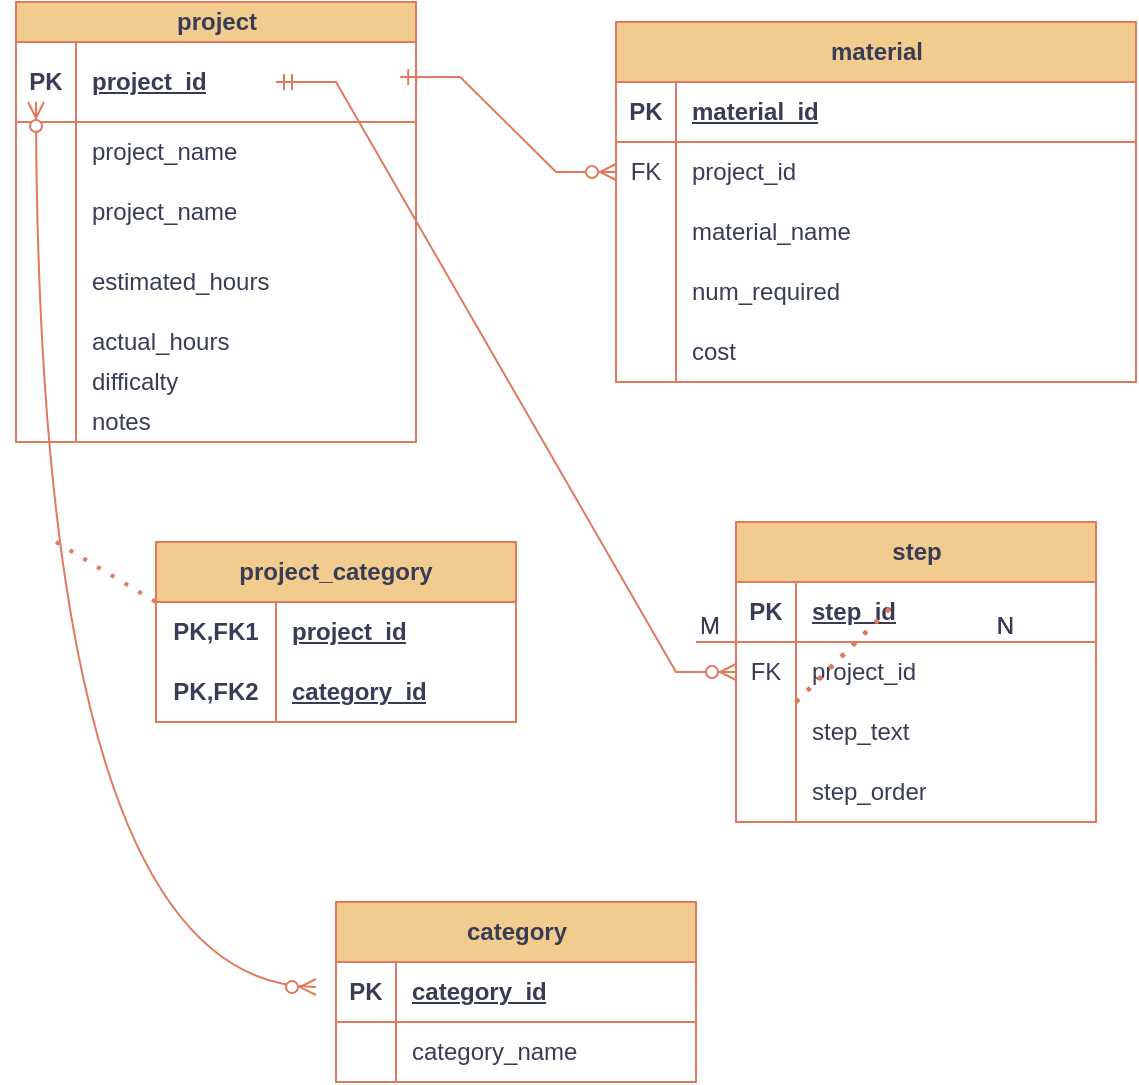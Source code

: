 <mxfile version="26.0.9">
  <diagram name="Page-1" id="S1HbZuAqzPJeGcH923CG">
    <mxGraphModel dx="1195" dy="725" grid="1" gridSize="10" guides="1" tooltips="1" connect="1" arrows="1" fold="1" page="1" pageScale="1" pageWidth="850" pageHeight="1100" math="0" shadow="0">
      <root>
        <mxCell id="0" />
        <mxCell id="1" parent="0" />
        <mxCell id="WQTAK4eOnuSLH09O7ZjU-1" value="project" style="shape=table;startSize=20;container=1;collapsible=1;childLayout=tableLayout;fixedRows=1;rowLines=0;fontStyle=1;align=center;resizeLast=1;html=1;labelBackgroundColor=none;fillColor=#F2CC8F;strokeColor=#E07A5F;fontColor=#393C56;" vertex="1" parent="1">
          <mxGeometry x="170" y="30" width="200" height="220" as="geometry">
            <mxRectangle x="30" y="20" width="80" height="30" as="alternateBounds" />
          </mxGeometry>
        </mxCell>
        <mxCell id="WQTAK4eOnuSLH09O7ZjU-2" value="" style="shape=tableRow;horizontal=0;startSize=0;swimlaneHead=0;swimlaneBody=0;fillColor=none;collapsible=0;dropTarget=0;points=[[0,0.5],[1,0.5]];portConstraint=eastwest;top=0;left=0;right=0;bottom=1;labelBackgroundColor=none;strokeColor=#E07A5F;fontColor=#393C56;" vertex="1" parent="WQTAK4eOnuSLH09O7ZjU-1">
          <mxGeometry y="20" width="200" height="40" as="geometry" />
        </mxCell>
        <mxCell id="WQTAK4eOnuSLH09O7ZjU-3" value="PK" style="shape=partialRectangle;connectable=0;fillColor=none;top=0;left=0;bottom=0;right=0;fontStyle=1;overflow=hidden;whiteSpace=wrap;html=1;labelBackgroundColor=none;strokeColor=#E07A5F;fontColor=#393C56;" vertex="1" parent="WQTAK4eOnuSLH09O7ZjU-2">
          <mxGeometry width="30" height="40" as="geometry">
            <mxRectangle width="30" height="40" as="alternateBounds" />
          </mxGeometry>
        </mxCell>
        <mxCell id="WQTAK4eOnuSLH09O7ZjU-4" value="project_id" style="shape=partialRectangle;connectable=0;fillColor=none;top=0;left=0;bottom=0;right=0;align=left;spacingLeft=6;fontStyle=5;overflow=hidden;whiteSpace=wrap;html=1;labelBackgroundColor=none;strokeColor=#E07A5F;fontColor=#393C56;" vertex="1" parent="WQTAK4eOnuSLH09O7ZjU-2">
          <mxGeometry x="30" width="170" height="40" as="geometry">
            <mxRectangle width="170" height="40" as="alternateBounds" />
          </mxGeometry>
        </mxCell>
        <mxCell id="WQTAK4eOnuSLH09O7ZjU-135" value="" style="shape=tableRow;horizontal=0;startSize=0;swimlaneHead=0;swimlaneBody=0;fillColor=none;collapsible=0;dropTarget=0;points=[[0,0.5],[1,0.5]];portConstraint=eastwest;top=0;left=0;right=0;bottom=0;labelBackgroundColor=none;strokeColor=#E07A5F;fontColor=#393C56;" vertex="1" parent="WQTAK4eOnuSLH09O7ZjU-1">
          <mxGeometry y="60" width="200" height="30" as="geometry" />
        </mxCell>
        <mxCell id="WQTAK4eOnuSLH09O7ZjU-136" value="" style="shape=partialRectangle;connectable=0;fillColor=none;top=0;left=0;bottom=0;right=0;editable=1;overflow=hidden;whiteSpace=wrap;html=1;labelBackgroundColor=none;strokeColor=#E07A5F;fontColor=#393C56;" vertex="1" parent="WQTAK4eOnuSLH09O7ZjU-135">
          <mxGeometry width="30" height="30" as="geometry">
            <mxRectangle width="30" height="30" as="alternateBounds" />
          </mxGeometry>
        </mxCell>
        <mxCell id="WQTAK4eOnuSLH09O7ZjU-137" value="project_name" style="shape=partialRectangle;connectable=0;fillColor=none;top=0;left=0;bottom=0;right=0;align=left;spacingLeft=6;overflow=hidden;whiteSpace=wrap;html=1;labelBackgroundColor=none;strokeColor=#E07A5F;fontColor=#393C56;" vertex="1" parent="WQTAK4eOnuSLH09O7ZjU-135">
          <mxGeometry x="30" width="170" height="30" as="geometry">
            <mxRectangle width="170" height="30" as="alternateBounds" />
          </mxGeometry>
        </mxCell>
        <mxCell id="WQTAK4eOnuSLH09O7ZjU-5" value="" style="shape=tableRow;horizontal=0;startSize=0;swimlaneHead=0;swimlaneBody=0;fillColor=none;collapsible=0;dropTarget=0;points=[[0,0.5],[1,0.5]];portConstraint=eastwest;top=0;left=0;right=0;bottom=0;labelBackgroundColor=none;strokeColor=#E07A5F;fontColor=#393C56;" vertex="1" parent="WQTAK4eOnuSLH09O7ZjU-1">
          <mxGeometry y="90" width="200" height="30" as="geometry" />
        </mxCell>
        <mxCell id="WQTAK4eOnuSLH09O7ZjU-6" value="" style="shape=partialRectangle;connectable=0;fillColor=none;top=0;left=0;bottom=0;right=0;editable=1;overflow=hidden;whiteSpace=wrap;html=1;labelBackgroundColor=none;strokeColor=#E07A5F;fontColor=#393C56;" vertex="1" parent="WQTAK4eOnuSLH09O7ZjU-5">
          <mxGeometry width="30" height="30" as="geometry">
            <mxRectangle width="30" height="30" as="alternateBounds" />
          </mxGeometry>
        </mxCell>
        <mxCell id="WQTAK4eOnuSLH09O7ZjU-7" value="project_name" style="shape=partialRectangle;connectable=0;fillColor=none;top=0;left=0;bottom=0;right=0;align=left;spacingLeft=6;overflow=hidden;whiteSpace=wrap;html=1;labelBackgroundColor=none;strokeColor=#E07A5F;fontColor=#393C56;" vertex="1" parent="WQTAK4eOnuSLH09O7ZjU-5">
          <mxGeometry x="30" width="170" height="30" as="geometry">
            <mxRectangle width="170" height="30" as="alternateBounds" />
          </mxGeometry>
        </mxCell>
        <mxCell id="WQTAK4eOnuSLH09O7ZjU-8" value="" style="shape=tableRow;horizontal=0;startSize=0;swimlaneHead=0;swimlaneBody=0;fillColor=none;collapsible=0;dropTarget=0;points=[[0,0.5],[1,0.5]];portConstraint=eastwest;top=0;left=0;right=0;bottom=0;labelBackgroundColor=none;strokeColor=#E07A5F;fontColor=#393C56;" vertex="1" parent="WQTAK4eOnuSLH09O7ZjU-1">
          <mxGeometry y="120" width="200" height="40" as="geometry" />
        </mxCell>
        <mxCell id="WQTAK4eOnuSLH09O7ZjU-9" value="" style="shape=partialRectangle;connectable=0;fillColor=none;top=0;left=0;bottom=0;right=0;editable=1;overflow=hidden;whiteSpace=wrap;html=1;labelBackgroundColor=none;strokeColor=#E07A5F;fontColor=#393C56;" vertex="1" parent="WQTAK4eOnuSLH09O7ZjU-8">
          <mxGeometry width="30" height="40" as="geometry">
            <mxRectangle width="30" height="40" as="alternateBounds" />
          </mxGeometry>
        </mxCell>
        <mxCell id="WQTAK4eOnuSLH09O7ZjU-10" value="estimated_hours" style="shape=partialRectangle;connectable=0;fillColor=none;top=0;left=0;bottom=0;right=0;align=left;spacingLeft=6;overflow=hidden;whiteSpace=wrap;html=1;labelBackgroundColor=none;strokeColor=#E07A5F;fontColor=#393C56;" vertex="1" parent="WQTAK4eOnuSLH09O7ZjU-8">
          <mxGeometry x="30" width="170" height="40" as="geometry">
            <mxRectangle width="170" height="40" as="alternateBounds" />
          </mxGeometry>
        </mxCell>
        <mxCell id="WQTAK4eOnuSLH09O7ZjU-11" value="" style="shape=tableRow;horizontal=0;startSize=0;swimlaneHead=0;swimlaneBody=0;fillColor=none;collapsible=0;dropTarget=0;points=[[0,0.5],[1,0.5]];portConstraint=eastwest;top=0;left=0;right=0;bottom=0;labelBackgroundColor=none;strokeColor=#E07A5F;fontColor=#393C56;" vertex="1" parent="WQTAK4eOnuSLH09O7ZjU-1">
          <mxGeometry y="160" width="200" height="20" as="geometry" />
        </mxCell>
        <mxCell id="WQTAK4eOnuSLH09O7ZjU-12" value="" style="shape=partialRectangle;connectable=0;fillColor=none;top=0;left=0;bottom=0;right=0;editable=1;overflow=hidden;whiteSpace=wrap;html=1;labelBackgroundColor=none;strokeColor=#E07A5F;fontColor=#393C56;" vertex="1" parent="WQTAK4eOnuSLH09O7ZjU-11">
          <mxGeometry width="30" height="20" as="geometry">
            <mxRectangle width="30" height="20" as="alternateBounds" />
          </mxGeometry>
        </mxCell>
        <mxCell id="WQTAK4eOnuSLH09O7ZjU-13" value="actual_hours" style="shape=partialRectangle;connectable=0;fillColor=none;top=0;left=0;bottom=0;right=0;align=left;spacingLeft=6;overflow=hidden;whiteSpace=wrap;html=1;labelBackgroundColor=none;strokeColor=#E07A5F;fontColor=#393C56;" vertex="1" parent="WQTAK4eOnuSLH09O7ZjU-11">
          <mxGeometry x="30" width="170" height="20" as="geometry">
            <mxRectangle width="170" height="20" as="alternateBounds" />
          </mxGeometry>
        </mxCell>
        <mxCell id="WQTAK4eOnuSLH09O7ZjU-27" style="shape=tableRow;horizontal=0;startSize=0;swimlaneHead=0;swimlaneBody=0;fillColor=none;collapsible=0;dropTarget=0;points=[[0,0.5],[1,0.5]];portConstraint=eastwest;top=0;left=0;right=0;bottom=0;labelBackgroundColor=none;strokeColor=#E07A5F;fontColor=#393C56;" vertex="1" parent="WQTAK4eOnuSLH09O7ZjU-1">
          <mxGeometry y="180" width="200" height="20" as="geometry" />
        </mxCell>
        <mxCell id="WQTAK4eOnuSLH09O7ZjU-28" style="shape=partialRectangle;connectable=0;fillColor=none;top=0;left=0;bottom=0;right=0;editable=1;overflow=hidden;whiteSpace=wrap;html=1;labelBackgroundColor=none;strokeColor=#E07A5F;fontColor=#393C56;" vertex="1" parent="WQTAK4eOnuSLH09O7ZjU-27">
          <mxGeometry width="30" height="20" as="geometry">
            <mxRectangle width="30" height="20" as="alternateBounds" />
          </mxGeometry>
        </mxCell>
        <mxCell id="WQTAK4eOnuSLH09O7ZjU-29" value="difficalty" style="shape=partialRectangle;connectable=0;fillColor=none;top=0;left=0;bottom=0;right=0;align=left;spacingLeft=6;overflow=hidden;whiteSpace=wrap;html=1;labelBackgroundColor=none;strokeColor=#E07A5F;fontColor=#393C56;" vertex="1" parent="WQTAK4eOnuSLH09O7ZjU-27">
          <mxGeometry x="30" width="170" height="20" as="geometry">
            <mxRectangle width="170" height="20" as="alternateBounds" />
          </mxGeometry>
        </mxCell>
        <mxCell id="WQTAK4eOnuSLH09O7ZjU-30" style="shape=tableRow;horizontal=0;startSize=0;swimlaneHead=0;swimlaneBody=0;fillColor=none;collapsible=0;dropTarget=0;points=[[0,0.5],[1,0.5]];portConstraint=eastwest;top=0;left=0;right=0;bottom=0;labelBackgroundColor=none;strokeColor=#E07A5F;fontColor=#393C56;" vertex="1" parent="WQTAK4eOnuSLH09O7ZjU-1">
          <mxGeometry y="200" width="200" height="20" as="geometry" />
        </mxCell>
        <mxCell id="WQTAK4eOnuSLH09O7ZjU-31" style="shape=partialRectangle;connectable=0;fillColor=none;top=0;left=0;bottom=0;right=0;editable=1;overflow=hidden;whiteSpace=wrap;html=1;labelBackgroundColor=none;strokeColor=#E07A5F;fontColor=#393C56;" vertex="1" parent="WQTAK4eOnuSLH09O7ZjU-30">
          <mxGeometry width="30" height="20" as="geometry">
            <mxRectangle width="30" height="20" as="alternateBounds" />
          </mxGeometry>
        </mxCell>
        <mxCell id="WQTAK4eOnuSLH09O7ZjU-32" value="notes" style="shape=partialRectangle;connectable=0;fillColor=none;top=0;left=0;bottom=0;right=0;align=left;spacingLeft=6;overflow=hidden;whiteSpace=wrap;html=1;labelBackgroundColor=none;strokeColor=#E07A5F;fontColor=#393C56;" vertex="1" parent="WQTAK4eOnuSLH09O7ZjU-30">
          <mxGeometry x="30" width="170" height="20" as="geometry">
            <mxRectangle width="170" height="20" as="alternateBounds" />
          </mxGeometry>
        </mxCell>
        <mxCell id="WQTAK4eOnuSLH09O7ZjU-138" style="edgeStyle=none;rounded=0;orthogonalLoop=1;jettySize=auto;html=1;exitX=0;exitY=0.25;exitDx=0;exitDy=0;labelBackgroundColor=none;strokeColor=#E07A5F;fontColor=default;" edge="1" parent="WQTAK4eOnuSLH09O7ZjU-1" source="WQTAK4eOnuSLH09O7ZjU-1" target="WQTAK4eOnuSLH09O7ZjU-2">
          <mxGeometry relative="1" as="geometry" />
        </mxCell>
        <mxCell id="WQTAK4eOnuSLH09O7ZjU-33" value="material" style="shape=table;startSize=30;container=1;collapsible=1;childLayout=tableLayout;fixedRows=1;rowLines=0;fontStyle=1;align=center;resizeLast=1;html=1;labelBackgroundColor=none;fillColor=#F2CC8F;strokeColor=#E07A5F;fontColor=#393C56;" vertex="1" parent="1">
          <mxGeometry x="470" y="40" width="260" height="180" as="geometry" />
        </mxCell>
        <mxCell id="WQTAK4eOnuSLH09O7ZjU-34" value="" style="shape=tableRow;horizontal=0;startSize=0;swimlaneHead=0;swimlaneBody=0;fillColor=none;collapsible=0;dropTarget=0;points=[[0,0.5],[1,0.5]];portConstraint=eastwest;top=0;left=0;right=0;bottom=1;labelBackgroundColor=none;strokeColor=#E07A5F;fontColor=#393C56;" vertex="1" parent="WQTAK4eOnuSLH09O7ZjU-33">
          <mxGeometry y="30" width="260" height="30" as="geometry" />
        </mxCell>
        <mxCell id="WQTAK4eOnuSLH09O7ZjU-35" value="PK" style="shape=partialRectangle;connectable=0;fillColor=none;top=0;left=0;bottom=0;right=0;fontStyle=1;overflow=hidden;whiteSpace=wrap;html=1;labelBackgroundColor=none;strokeColor=#E07A5F;fontColor=#393C56;" vertex="1" parent="WQTAK4eOnuSLH09O7ZjU-34">
          <mxGeometry width="30" height="30" as="geometry">
            <mxRectangle width="30" height="30" as="alternateBounds" />
          </mxGeometry>
        </mxCell>
        <mxCell id="WQTAK4eOnuSLH09O7ZjU-36" value="material_id" style="shape=partialRectangle;connectable=0;fillColor=none;top=0;left=0;bottom=0;right=0;align=left;spacingLeft=6;fontStyle=5;overflow=hidden;whiteSpace=wrap;html=1;labelBackgroundColor=none;strokeColor=#E07A5F;fontColor=#393C56;" vertex="1" parent="WQTAK4eOnuSLH09O7ZjU-34">
          <mxGeometry x="30" width="230" height="30" as="geometry">
            <mxRectangle width="230" height="30" as="alternateBounds" />
          </mxGeometry>
        </mxCell>
        <mxCell id="WQTAK4eOnuSLH09O7ZjU-37" value="" style="shape=tableRow;horizontal=0;startSize=0;swimlaneHead=0;swimlaneBody=0;fillColor=none;collapsible=0;dropTarget=0;points=[[0,0.5],[1,0.5]];portConstraint=eastwest;top=0;left=0;right=0;bottom=0;labelBackgroundColor=none;strokeColor=#E07A5F;fontColor=#393C56;" vertex="1" parent="WQTAK4eOnuSLH09O7ZjU-33">
          <mxGeometry y="60" width="260" height="30" as="geometry" />
        </mxCell>
        <mxCell id="WQTAK4eOnuSLH09O7ZjU-38" value="FK" style="shape=partialRectangle;connectable=0;fillColor=none;top=0;left=0;bottom=0;right=0;editable=1;overflow=hidden;whiteSpace=wrap;html=1;labelBackgroundColor=none;strokeColor=#E07A5F;fontColor=#393C56;" vertex="1" parent="WQTAK4eOnuSLH09O7ZjU-37">
          <mxGeometry width="30" height="30" as="geometry">
            <mxRectangle width="30" height="30" as="alternateBounds" />
          </mxGeometry>
        </mxCell>
        <mxCell id="WQTAK4eOnuSLH09O7ZjU-39" value="project_id" style="shape=partialRectangle;connectable=0;fillColor=none;top=0;left=0;bottom=0;right=0;align=left;spacingLeft=6;overflow=hidden;whiteSpace=wrap;html=1;labelBackgroundColor=none;strokeColor=#E07A5F;fontColor=#393C56;" vertex="1" parent="WQTAK4eOnuSLH09O7ZjU-37">
          <mxGeometry x="30" width="230" height="30" as="geometry">
            <mxRectangle width="230" height="30" as="alternateBounds" />
          </mxGeometry>
        </mxCell>
        <mxCell id="WQTAK4eOnuSLH09O7ZjU-40" value="" style="shape=tableRow;horizontal=0;startSize=0;swimlaneHead=0;swimlaneBody=0;fillColor=none;collapsible=0;dropTarget=0;points=[[0,0.5],[1,0.5]];portConstraint=eastwest;top=0;left=0;right=0;bottom=0;labelBackgroundColor=none;strokeColor=#E07A5F;fontColor=#393C56;" vertex="1" parent="WQTAK4eOnuSLH09O7ZjU-33">
          <mxGeometry y="90" width="260" height="30" as="geometry" />
        </mxCell>
        <mxCell id="WQTAK4eOnuSLH09O7ZjU-41" value="" style="shape=partialRectangle;connectable=0;fillColor=none;top=0;left=0;bottom=0;right=0;editable=1;overflow=hidden;whiteSpace=wrap;html=1;labelBackgroundColor=none;strokeColor=#E07A5F;fontColor=#393C56;" vertex="1" parent="WQTAK4eOnuSLH09O7ZjU-40">
          <mxGeometry width="30" height="30" as="geometry">
            <mxRectangle width="30" height="30" as="alternateBounds" />
          </mxGeometry>
        </mxCell>
        <mxCell id="WQTAK4eOnuSLH09O7ZjU-42" value="material_name" style="shape=partialRectangle;connectable=0;fillColor=none;top=0;left=0;bottom=0;right=0;align=left;spacingLeft=6;overflow=hidden;whiteSpace=wrap;html=1;labelBackgroundColor=none;strokeColor=#E07A5F;fontColor=#393C56;" vertex="1" parent="WQTAK4eOnuSLH09O7ZjU-40">
          <mxGeometry x="30" width="230" height="30" as="geometry">
            <mxRectangle width="230" height="30" as="alternateBounds" />
          </mxGeometry>
        </mxCell>
        <mxCell id="WQTAK4eOnuSLH09O7ZjU-43" value="" style="shape=tableRow;horizontal=0;startSize=0;swimlaneHead=0;swimlaneBody=0;fillColor=none;collapsible=0;dropTarget=0;points=[[0,0.5],[1,0.5]];portConstraint=eastwest;top=0;left=0;right=0;bottom=0;labelBackgroundColor=none;strokeColor=#E07A5F;fontColor=#393C56;" vertex="1" parent="WQTAK4eOnuSLH09O7ZjU-33">
          <mxGeometry y="120" width="260" height="30" as="geometry" />
        </mxCell>
        <mxCell id="WQTAK4eOnuSLH09O7ZjU-44" value="" style="shape=partialRectangle;connectable=0;fillColor=none;top=0;left=0;bottom=0;right=0;editable=1;overflow=hidden;whiteSpace=wrap;html=1;labelBackgroundColor=none;strokeColor=#E07A5F;fontColor=#393C56;" vertex="1" parent="WQTAK4eOnuSLH09O7ZjU-43">
          <mxGeometry width="30" height="30" as="geometry">
            <mxRectangle width="30" height="30" as="alternateBounds" />
          </mxGeometry>
        </mxCell>
        <mxCell id="WQTAK4eOnuSLH09O7ZjU-45" value="num_required" style="shape=partialRectangle;connectable=0;fillColor=none;top=0;left=0;bottom=0;right=0;align=left;spacingLeft=6;overflow=hidden;whiteSpace=wrap;html=1;labelBackgroundColor=none;strokeColor=#E07A5F;fontColor=#393C56;" vertex="1" parent="WQTAK4eOnuSLH09O7ZjU-43">
          <mxGeometry x="30" width="230" height="30" as="geometry">
            <mxRectangle width="230" height="30" as="alternateBounds" />
          </mxGeometry>
        </mxCell>
        <mxCell id="WQTAK4eOnuSLH09O7ZjU-65" style="shape=tableRow;horizontal=0;startSize=0;swimlaneHead=0;swimlaneBody=0;fillColor=none;collapsible=0;dropTarget=0;points=[[0,0.5],[1,0.5]];portConstraint=eastwest;top=0;left=0;right=0;bottom=0;labelBackgroundColor=none;strokeColor=#E07A5F;fontColor=#393C56;" vertex="1" parent="WQTAK4eOnuSLH09O7ZjU-33">
          <mxGeometry y="150" width="260" height="30" as="geometry" />
        </mxCell>
        <mxCell id="WQTAK4eOnuSLH09O7ZjU-66" style="shape=partialRectangle;connectable=0;fillColor=none;top=0;left=0;bottom=0;right=0;editable=1;overflow=hidden;whiteSpace=wrap;html=1;labelBackgroundColor=none;strokeColor=#E07A5F;fontColor=#393C56;" vertex="1" parent="WQTAK4eOnuSLH09O7ZjU-65">
          <mxGeometry width="30" height="30" as="geometry">
            <mxRectangle width="30" height="30" as="alternateBounds" />
          </mxGeometry>
        </mxCell>
        <mxCell id="WQTAK4eOnuSLH09O7ZjU-67" value="cost" style="shape=partialRectangle;connectable=0;fillColor=none;top=0;left=0;bottom=0;right=0;align=left;spacingLeft=6;overflow=hidden;whiteSpace=wrap;html=1;labelBackgroundColor=none;strokeColor=#E07A5F;fontColor=#393C56;" vertex="1" parent="WQTAK4eOnuSLH09O7ZjU-65">
          <mxGeometry x="30" width="230" height="30" as="geometry">
            <mxRectangle width="230" height="30" as="alternateBounds" />
          </mxGeometry>
        </mxCell>
        <mxCell id="WQTAK4eOnuSLH09O7ZjU-100" value="project_category" style="shape=table;startSize=30;container=1;collapsible=1;childLayout=tableLayout;fixedRows=1;rowLines=0;fontStyle=1;align=center;resizeLast=1;html=1;whiteSpace=wrap;labelBackgroundColor=none;fillColor=#F2CC8F;strokeColor=#E07A5F;fontColor=#393C56;" vertex="1" parent="1">
          <mxGeometry x="240" y="300" width="180" height="90" as="geometry" />
        </mxCell>
        <mxCell id="WQTAK4eOnuSLH09O7ZjU-101" value="" style="shape=tableRow;horizontal=0;startSize=0;swimlaneHead=0;swimlaneBody=0;fillColor=none;collapsible=0;dropTarget=0;points=[[0,0.5],[1,0.5]];portConstraint=eastwest;top=0;left=0;right=0;bottom=0;html=1;labelBackgroundColor=none;strokeColor=#E07A5F;fontColor=#393C56;" vertex="1" parent="WQTAK4eOnuSLH09O7ZjU-100">
          <mxGeometry y="30" width="180" height="30" as="geometry" />
        </mxCell>
        <mxCell id="WQTAK4eOnuSLH09O7ZjU-102" value="PK,FK1" style="shape=partialRectangle;connectable=0;fillColor=none;top=0;left=0;bottom=0;right=0;fontStyle=1;overflow=hidden;html=1;whiteSpace=wrap;labelBackgroundColor=none;strokeColor=#E07A5F;fontColor=#393C56;" vertex="1" parent="WQTAK4eOnuSLH09O7ZjU-101">
          <mxGeometry width="60" height="30" as="geometry">
            <mxRectangle width="60" height="30" as="alternateBounds" />
          </mxGeometry>
        </mxCell>
        <mxCell id="WQTAK4eOnuSLH09O7ZjU-103" value="project_id" style="shape=partialRectangle;connectable=0;fillColor=none;top=0;left=0;bottom=0;right=0;align=left;spacingLeft=6;fontStyle=5;overflow=hidden;html=1;whiteSpace=wrap;labelBackgroundColor=none;strokeColor=#E07A5F;fontColor=#393C56;" vertex="1" parent="WQTAK4eOnuSLH09O7ZjU-101">
          <mxGeometry x="60" width="120" height="30" as="geometry">
            <mxRectangle width="120" height="30" as="alternateBounds" />
          </mxGeometry>
        </mxCell>
        <mxCell id="WQTAK4eOnuSLH09O7ZjU-104" value="" style="shape=tableRow;horizontal=0;startSize=0;swimlaneHead=0;swimlaneBody=0;fillColor=none;collapsible=0;dropTarget=0;points=[[0,0.5],[1,0.5]];portConstraint=eastwest;top=0;left=0;right=0;bottom=1;html=1;labelBackgroundColor=none;strokeColor=#E07A5F;fontColor=#393C56;" vertex="1" parent="WQTAK4eOnuSLH09O7ZjU-100">
          <mxGeometry y="60" width="180" height="30" as="geometry" />
        </mxCell>
        <mxCell id="WQTAK4eOnuSLH09O7ZjU-105" value="PK,FK2" style="shape=partialRectangle;connectable=0;fillColor=none;top=0;left=0;bottom=0;right=0;fontStyle=1;overflow=hidden;html=1;whiteSpace=wrap;labelBackgroundColor=none;strokeColor=#E07A5F;fontColor=#393C56;" vertex="1" parent="WQTAK4eOnuSLH09O7ZjU-104">
          <mxGeometry width="60" height="30" as="geometry">
            <mxRectangle width="60" height="30" as="alternateBounds" />
          </mxGeometry>
        </mxCell>
        <mxCell id="WQTAK4eOnuSLH09O7ZjU-106" value="category_id" style="shape=partialRectangle;connectable=0;fillColor=none;top=0;left=0;bottom=0;right=0;align=left;spacingLeft=6;fontStyle=5;overflow=hidden;html=1;whiteSpace=wrap;labelBackgroundColor=none;strokeColor=#E07A5F;fontColor=#393C56;" vertex="1" parent="WQTAK4eOnuSLH09O7ZjU-104">
          <mxGeometry x="60" width="120" height="30" as="geometry">
            <mxRectangle width="120" height="30" as="alternateBounds" />
          </mxGeometry>
        </mxCell>
        <mxCell id="WQTAK4eOnuSLH09O7ZjU-113" value="category" style="shape=table;startSize=30;container=1;collapsible=1;childLayout=tableLayout;fixedRows=1;rowLines=0;fontStyle=1;align=center;resizeLast=1;html=1;labelBackgroundColor=none;fillColor=#F2CC8F;strokeColor=#E07A5F;fontColor=#393C56;" vertex="1" parent="1">
          <mxGeometry x="330" y="480" width="180" height="90" as="geometry" />
        </mxCell>
        <mxCell id="WQTAK4eOnuSLH09O7ZjU-114" value="" style="shape=tableRow;horizontal=0;startSize=0;swimlaneHead=0;swimlaneBody=0;fillColor=none;collapsible=0;dropTarget=0;points=[[0,0.5],[1,0.5]];portConstraint=eastwest;top=0;left=0;right=0;bottom=1;labelBackgroundColor=none;strokeColor=#E07A5F;fontColor=#393C56;" vertex="1" parent="WQTAK4eOnuSLH09O7ZjU-113">
          <mxGeometry y="30" width="180" height="30" as="geometry" />
        </mxCell>
        <mxCell id="WQTAK4eOnuSLH09O7ZjU-115" value="PK" style="shape=partialRectangle;connectable=0;fillColor=none;top=0;left=0;bottom=0;right=0;fontStyle=1;overflow=hidden;whiteSpace=wrap;html=1;labelBackgroundColor=none;strokeColor=#E07A5F;fontColor=#393C56;" vertex="1" parent="WQTAK4eOnuSLH09O7ZjU-114">
          <mxGeometry width="30" height="30" as="geometry">
            <mxRectangle width="30" height="30" as="alternateBounds" />
          </mxGeometry>
        </mxCell>
        <mxCell id="WQTAK4eOnuSLH09O7ZjU-116" value="category_id" style="shape=partialRectangle;connectable=0;fillColor=none;top=0;left=0;bottom=0;right=0;align=left;spacingLeft=6;fontStyle=5;overflow=hidden;whiteSpace=wrap;html=1;labelBackgroundColor=none;strokeColor=#E07A5F;fontColor=#393C56;" vertex="1" parent="WQTAK4eOnuSLH09O7ZjU-114">
          <mxGeometry x="30" width="150" height="30" as="geometry">
            <mxRectangle width="150" height="30" as="alternateBounds" />
          </mxGeometry>
        </mxCell>
        <mxCell id="WQTAK4eOnuSLH09O7ZjU-117" value="" style="shape=tableRow;horizontal=0;startSize=0;swimlaneHead=0;swimlaneBody=0;fillColor=none;collapsible=0;dropTarget=0;points=[[0,0.5],[1,0.5]];portConstraint=eastwest;top=0;left=0;right=0;bottom=0;labelBackgroundColor=none;strokeColor=#E07A5F;fontColor=#393C56;" vertex="1" parent="WQTAK4eOnuSLH09O7ZjU-113">
          <mxGeometry y="60" width="180" height="30" as="geometry" />
        </mxCell>
        <mxCell id="WQTAK4eOnuSLH09O7ZjU-118" value="" style="shape=partialRectangle;connectable=0;fillColor=none;top=0;left=0;bottom=0;right=0;editable=1;overflow=hidden;whiteSpace=wrap;html=1;labelBackgroundColor=none;strokeColor=#E07A5F;fontColor=#393C56;" vertex="1" parent="WQTAK4eOnuSLH09O7ZjU-117">
          <mxGeometry width="30" height="30" as="geometry">
            <mxRectangle width="30" height="30" as="alternateBounds" />
          </mxGeometry>
        </mxCell>
        <mxCell id="WQTAK4eOnuSLH09O7ZjU-119" value="category_name" style="shape=partialRectangle;connectable=0;fillColor=none;top=0;left=0;bottom=0;right=0;align=left;spacingLeft=6;overflow=hidden;whiteSpace=wrap;html=1;labelBackgroundColor=none;strokeColor=#E07A5F;fontColor=#393C56;" vertex="1" parent="WQTAK4eOnuSLH09O7ZjU-117">
          <mxGeometry x="30" width="150" height="30" as="geometry">
            <mxRectangle width="150" height="30" as="alternateBounds" />
          </mxGeometry>
        </mxCell>
        <mxCell id="WQTAK4eOnuSLH09O7ZjU-129" value="" style="fontSize=12;html=1;endArrow=ERzeroToMany;endFill=1;startArrow=ERzeroToMany;rounded=0;strokeColor=#E07A5F;edgeStyle=orthogonalEdgeStyle;curved=1;labelBackgroundColor=none;fontColor=default;" edge="1" parent="1">
          <mxGeometry width="100" height="100" relative="1" as="geometry">
            <mxPoint x="320" y="522.5" as="sourcePoint" />
            <mxPoint x="180" y="80" as="targetPoint" />
          </mxGeometry>
        </mxCell>
        <mxCell id="WQTAK4eOnuSLH09O7ZjU-131" value="" style="edgeStyle=entityRelationEdgeStyle;fontSize=12;html=1;endArrow=ERzeroToMany;startArrow=ERmandOne;rounded=0;exitX=0.796;exitY=0.375;exitDx=0;exitDy=0;exitPerimeter=0;entryX=0;entryY=0.5;entryDx=0;entryDy=0;strokeColor=#E07A5F;labelBackgroundColor=none;fontColor=default;" edge="1" parent="1" target="WQTAK4eOnuSLH09O7ZjU-37">
          <mxGeometry width="100" height="100" relative="1" as="geometry">
            <mxPoint x="362.1" y="67.5" as="sourcePoint" />
            <mxPoint x="467.9" y="80" as="targetPoint" />
            <Array as="points">
              <mxPoint x="367.9" y="40" />
              <mxPoint x="357.9" y="10" />
            </Array>
          </mxGeometry>
        </mxCell>
        <mxCell id="WQTAK4eOnuSLH09O7ZjU-132" value="" style="edgeStyle=entityRelationEdgeStyle;fontSize=12;html=1;endArrow=ERzeroToMany;startArrow=ERmandOne;rounded=0;strokeColor=#E07A5F;labelBackgroundColor=none;fontColor=default;" edge="1" parent="1" target="WQTAK4eOnuSLH09O7ZjU-87">
          <mxGeometry width="100" height="100" relative="1" as="geometry">
            <mxPoint x="300" y="70" as="sourcePoint" />
            <mxPoint x="400" y="-30" as="targetPoint" />
            <Array as="points">
              <mxPoint x="110" y="-280" />
              <mxPoint x="120" y="-280" />
            </Array>
          </mxGeometry>
        </mxCell>
        <mxCell id="WQTAK4eOnuSLH09O7ZjU-83" value="step" style="shape=table;startSize=30;container=1;collapsible=1;childLayout=tableLayout;fixedRows=1;rowLines=0;fontStyle=1;align=center;resizeLast=1;html=1;labelBackgroundColor=none;fillColor=#F2CC8F;strokeColor=#E07A5F;fontColor=#393C56;" vertex="1" parent="1">
          <mxGeometry x="530" y="290" width="180" height="150" as="geometry" />
        </mxCell>
        <mxCell id="WQTAK4eOnuSLH09O7ZjU-84" value="" style="shape=tableRow;horizontal=0;startSize=0;swimlaneHead=0;swimlaneBody=0;fillColor=none;collapsible=0;dropTarget=0;points=[[0,0.5],[1,0.5]];portConstraint=eastwest;top=0;left=0;right=0;bottom=1;labelBackgroundColor=none;strokeColor=#E07A5F;fontColor=#393C56;" vertex="1" parent="WQTAK4eOnuSLH09O7ZjU-83">
          <mxGeometry y="30" width="180" height="30" as="geometry" />
        </mxCell>
        <mxCell id="WQTAK4eOnuSLH09O7ZjU-85" value="PK" style="shape=partialRectangle;connectable=0;fillColor=none;top=0;left=0;bottom=0;right=0;fontStyle=1;overflow=hidden;whiteSpace=wrap;html=1;labelBackgroundColor=none;strokeColor=#E07A5F;fontColor=#393C56;" vertex="1" parent="WQTAK4eOnuSLH09O7ZjU-84">
          <mxGeometry width="30" height="30" as="geometry">
            <mxRectangle width="30" height="30" as="alternateBounds" />
          </mxGeometry>
        </mxCell>
        <mxCell id="WQTAK4eOnuSLH09O7ZjU-86" value="step_id" style="shape=partialRectangle;connectable=0;fillColor=none;top=0;left=0;bottom=0;right=0;align=left;spacingLeft=6;fontStyle=5;overflow=hidden;whiteSpace=wrap;html=1;labelBackgroundColor=none;strokeColor=#E07A5F;fontColor=#393C56;" vertex="1" parent="WQTAK4eOnuSLH09O7ZjU-84">
          <mxGeometry x="30" width="150" height="30" as="geometry">
            <mxRectangle width="150" height="30" as="alternateBounds" />
          </mxGeometry>
        </mxCell>
        <mxCell id="WQTAK4eOnuSLH09O7ZjU-87" value="" style="shape=tableRow;horizontal=0;startSize=0;swimlaneHead=0;swimlaneBody=0;fillColor=none;collapsible=0;dropTarget=0;points=[[0,0.5],[1,0.5]];portConstraint=eastwest;top=0;left=0;right=0;bottom=0;labelBackgroundColor=none;strokeColor=#E07A5F;fontColor=#393C56;" vertex="1" parent="WQTAK4eOnuSLH09O7ZjU-83">
          <mxGeometry y="60" width="180" height="30" as="geometry" />
        </mxCell>
        <mxCell id="WQTAK4eOnuSLH09O7ZjU-88" value="FK" style="shape=partialRectangle;connectable=0;fillColor=none;top=0;left=0;bottom=0;right=0;editable=1;overflow=hidden;whiteSpace=wrap;html=1;labelBackgroundColor=none;strokeColor=#E07A5F;fontColor=#393C56;" vertex="1" parent="WQTAK4eOnuSLH09O7ZjU-87">
          <mxGeometry width="30" height="30" as="geometry">
            <mxRectangle width="30" height="30" as="alternateBounds" />
          </mxGeometry>
        </mxCell>
        <mxCell id="WQTAK4eOnuSLH09O7ZjU-89" value="project_id" style="shape=partialRectangle;connectable=0;fillColor=none;top=0;left=0;bottom=0;right=0;align=left;spacingLeft=6;overflow=hidden;whiteSpace=wrap;html=1;labelBackgroundColor=none;strokeColor=#E07A5F;fontColor=#393C56;" vertex="1" parent="WQTAK4eOnuSLH09O7ZjU-87">
          <mxGeometry x="30" width="150" height="30" as="geometry">
            <mxRectangle width="150" height="30" as="alternateBounds" />
          </mxGeometry>
        </mxCell>
        <mxCell id="WQTAK4eOnuSLH09O7ZjU-90" value="" style="shape=tableRow;horizontal=0;startSize=0;swimlaneHead=0;swimlaneBody=0;fillColor=none;collapsible=0;dropTarget=0;points=[[0,0.5],[1,0.5]];portConstraint=eastwest;top=0;left=0;right=0;bottom=0;labelBackgroundColor=none;strokeColor=#E07A5F;fontColor=#393C56;" vertex="1" parent="WQTAK4eOnuSLH09O7ZjU-83">
          <mxGeometry y="90" width="180" height="30" as="geometry" />
        </mxCell>
        <mxCell id="WQTAK4eOnuSLH09O7ZjU-91" value="" style="shape=partialRectangle;connectable=0;fillColor=none;top=0;left=0;bottom=0;right=0;editable=1;overflow=hidden;whiteSpace=wrap;html=1;labelBackgroundColor=none;strokeColor=#E07A5F;fontColor=#393C56;" vertex="1" parent="WQTAK4eOnuSLH09O7ZjU-90">
          <mxGeometry width="30" height="30" as="geometry">
            <mxRectangle width="30" height="30" as="alternateBounds" />
          </mxGeometry>
        </mxCell>
        <mxCell id="WQTAK4eOnuSLH09O7ZjU-92" value="step_text" style="shape=partialRectangle;connectable=0;fillColor=none;top=0;left=0;bottom=0;right=0;align=left;spacingLeft=6;overflow=hidden;whiteSpace=wrap;html=1;labelBackgroundColor=none;strokeColor=#E07A5F;fontColor=#393C56;" vertex="1" parent="WQTAK4eOnuSLH09O7ZjU-90">
          <mxGeometry x="30" width="150" height="30" as="geometry">
            <mxRectangle width="150" height="30" as="alternateBounds" />
          </mxGeometry>
        </mxCell>
        <mxCell id="WQTAK4eOnuSLH09O7ZjU-93" value="" style="shape=tableRow;horizontal=0;startSize=0;swimlaneHead=0;swimlaneBody=0;fillColor=none;collapsible=0;dropTarget=0;points=[[0,0.5],[1,0.5]];portConstraint=eastwest;top=0;left=0;right=0;bottom=0;labelBackgroundColor=none;strokeColor=#E07A5F;fontColor=#393C56;" vertex="1" parent="WQTAK4eOnuSLH09O7ZjU-83">
          <mxGeometry y="120" width="180" height="30" as="geometry" />
        </mxCell>
        <mxCell id="WQTAK4eOnuSLH09O7ZjU-94" value="" style="shape=partialRectangle;connectable=0;fillColor=none;top=0;left=0;bottom=0;right=0;editable=1;overflow=hidden;whiteSpace=wrap;html=1;labelBackgroundColor=none;strokeColor=#E07A5F;fontColor=#393C56;" vertex="1" parent="WQTAK4eOnuSLH09O7ZjU-93">
          <mxGeometry width="30" height="30" as="geometry">
            <mxRectangle width="30" height="30" as="alternateBounds" />
          </mxGeometry>
        </mxCell>
        <mxCell id="WQTAK4eOnuSLH09O7ZjU-95" value="step_order" style="shape=partialRectangle;connectable=0;fillColor=none;top=0;left=0;bottom=0;right=0;align=left;spacingLeft=6;overflow=hidden;whiteSpace=wrap;html=1;labelBackgroundColor=none;strokeColor=#E07A5F;fontColor=#393C56;" vertex="1" parent="WQTAK4eOnuSLH09O7ZjU-93">
          <mxGeometry x="30" width="150" height="30" as="geometry">
            <mxRectangle width="150" height="30" as="alternateBounds" />
          </mxGeometry>
        </mxCell>
        <mxCell id="WQTAK4eOnuSLH09O7ZjU-139" value="" style="endArrow=none;html=1;rounded=0;labelBackgroundColor=none;strokeColor=#E07A5F;fontColor=default;" edge="1" parent="1">
          <mxGeometry relative="1" as="geometry">
            <mxPoint x="510" y="350" as="sourcePoint" />
            <mxPoint x="670" y="350" as="targetPoint" />
          </mxGeometry>
        </mxCell>
        <mxCell id="WQTAK4eOnuSLH09O7ZjU-140" value="" style="endArrow=none;html=1;rounded=0;strokeColor=#E07A5F;fontColor=#393C56;fillColor=#F2CC8F;" edge="1" parent="1">
          <mxGeometry relative="1" as="geometry">
            <mxPoint x="510" y="350" as="sourcePoint" />
            <mxPoint x="670" y="350" as="targetPoint" />
          </mxGeometry>
        </mxCell>
        <mxCell id="WQTAK4eOnuSLH09O7ZjU-141" value="" style="endArrow=none;html=1;rounded=0;dashed=1;dashPattern=1 2;strokeColor=#E07A5F;fontColor=#393C56;fillColor=#F2CC8F;" edge="1" parent="1">
          <mxGeometry relative="1" as="geometry">
            <mxPoint x="510" y="350" as="sourcePoint" />
            <mxPoint x="670" y="350" as="targetPoint" />
          </mxGeometry>
        </mxCell>
        <mxCell id="WQTAK4eOnuSLH09O7ZjU-142" value="N" style="resizable=0;html=1;whiteSpace=wrap;align=right;verticalAlign=bottom;strokeColor=#E07A5F;fontColor=#393C56;fillColor=#F2CC8F;" connectable="0" vertex="1" parent="WQTAK4eOnuSLH09O7ZjU-141">
          <mxGeometry x="1" relative="1" as="geometry" />
        </mxCell>
        <mxCell id="WQTAK4eOnuSLH09O7ZjU-143" value="" style="endArrow=none;html=1;rounded=0;strokeColor=#E07A5F;fontColor=#393C56;fillColor=#F2CC8F;" edge="1" parent="1">
          <mxGeometry relative="1" as="geometry">
            <mxPoint x="510" y="350" as="sourcePoint" />
            <mxPoint x="670" y="350" as="targetPoint" />
          </mxGeometry>
        </mxCell>
        <mxCell id="WQTAK4eOnuSLH09O7ZjU-144" value="" style="endArrow=none;html=1;rounded=0;strokeColor=#E07A5F;fontColor=#393C56;fillColor=#F2CC8F;" edge="1" parent="1">
          <mxGeometry relative="1" as="geometry">
            <mxPoint x="510" y="350" as="sourcePoint" />
            <mxPoint x="670" y="350" as="targetPoint" />
          </mxGeometry>
        </mxCell>
        <mxCell id="WQTAK4eOnuSLH09O7ZjU-145" value="M" style="resizable=0;html=1;whiteSpace=wrap;align=left;verticalAlign=bottom;strokeColor=#E07A5F;fontColor=#393C56;fillColor=#F2CC8F;" connectable="0" vertex="1" parent="WQTAK4eOnuSLH09O7ZjU-144">
          <mxGeometry x="-1" relative="1" as="geometry" />
        </mxCell>
        <mxCell id="WQTAK4eOnuSLH09O7ZjU-146" value="N" style="resizable=0;html=1;whiteSpace=wrap;align=right;verticalAlign=bottom;strokeColor=#E07A5F;fontColor=#393C56;fillColor=#F2CC8F;" connectable="0" vertex="1" parent="WQTAK4eOnuSLH09O7ZjU-144">
          <mxGeometry x="1" relative="1" as="geometry" />
        </mxCell>
        <mxCell id="WQTAK4eOnuSLH09O7ZjU-147" value="" style="endArrow=none;html=1;rounded=0;dashed=1;dashPattern=1 2;strokeColor=#E07A5F;fontColor=#393C56;fillColor=#F2CC8F;" edge="1" parent="1">
          <mxGeometry relative="1" as="geometry">
            <mxPoint x="510" y="350" as="sourcePoint" />
            <mxPoint x="670" y="350" as="targetPoint" />
          </mxGeometry>
        </mxCell>
        <mxCell id="WQTAK4eOnuSLH09O7ZjU-148" value="M" style="resizable=0;html=1;whiteSpace=wrap;align=left;verticalAlign=bottom;strokeColor=#E07A5F;fontColor=#393C56;fillColor=#F2CC8F;" connectable="0" vertex="1" parent="WQTAK4eOnuSLH09O7ZjU-147">
          <mxGeometry x="-1" relative="1" as="geometry" />
        </mxCell>
        <mxCell id="WQTAK4eOnuSLH09O7ZjU-149" value="N" style="resizable=0;html=1;whiteSpace=wrap;align=right;verticalAlign=bottom;strokeColor=#E07A5F;fontColor=#393C56;fillColor=#F2CC8F;" connectable="0" vertex="1" parent="WQTAK4eOnuSLH09O7ZjU-147">
          <mxGeometry x="1" relative="1" as="geometry" />
        </mxCell>
        <mxCell id="WQTAK4eOnuSLH09O7ZjU-151" value="" style="endArrow=none;dashed=1;html=1;dashPattern=1 3;strokeWidth=2;rounded=0;strokeColor=#E07A5F;fontColor=#393C56;fillColor=#F2CC8F;" edge="1" parent="1">
          <mxGeometry width="50" height="50" relative="1" as="geometry">
            <mxPoint x="560" y="380" as="sourcePoint" />
            <mxPoint x="610" y="330" as="targetPoint" />
          </mxGeometry>
        </mxCell>
        <mxCell id="WQTAK4eOnuSLH09O7ZjU-152" value="" style="endArrow=none;dashed=1;html=1;dashPattern=1 3;strokeWidth=2;rounded=0;strokeColor=#E07A5F;fontColor=#393C56;fillColor=#F2CC8F;" edge="1" parent="1">
          <mxGeometry width="50" height="50" relative="1" as="geometry">
            <mxPoint x="560" y="380" as="sourcePoint" />
            <mxPoint x="610" y="330" as="targetPoint" />
          </mxGeometry>
        </mxCell>
        <mxCell id="WQTAK4eOnuSLH09O7ZjU-153" value="" style="endArrow=none;dashed=1;html=1;dashPattern=1 3;strokeWidth=2;rounded=0;strokeColor=#E07A5F;fontColor=#393C56;fillColor=#F2CC8F;" edge="1" parent="1">
          <mxGeometry width="50" height="50" relative="1" as="geometry">
            <mxPoint x="560" y="380" as="sourcePoint" />
            <mxPoint x="610" y="330" as="targetPoint" />
          </mxGeometry>
        </mxCell>
        <mxCell id="WQTAK4eOnuSLH09O7ZjU-154" value="" style="endArrow=none;dashed=1;html=1;dashPattern=1 3;strokeWidth=2;rounded=0;strokeColor=#E07A5F;fontColor=#393C56;fillColor=#F2CC8F;" edge="1" parent="1">
          <mxGeometry width="50" height="50" relative="1" as="geometry">
            <mxPoint x="560" y="380" as="sourcePoint" />
            <mxPoint x="610" y="330" as="targetPoint" />
          </mxGeometry>
        </mxCell>
        <mxCell id="WQTAK4eOnuSLH09O7ZjU-156" value="" style="endArrow=none;dashed=1;html=1;dashPattern=1 3;strokeWidth=2;rounded=0;strokeColor=#E07A5F;fontColor=#393C56;fillColor=#F2CC8F;" edge="1" parent="1">
          <mxGeometry width="50" height="50" relative="1" as="geometry">
            <mxPoint x="190" y="300" as="sourcePoint" />
            <mxPoint x="240" y="330" as="targetPoint" />
          </mxGeometry>
        </mxCell>
      </root>
    </mxGraphModel>
  </diagram>
</mxfile>
